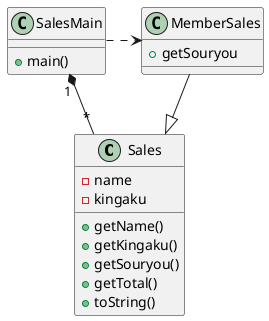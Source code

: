 @startuml
class Sales{
	-name
	-kingaku
	+getName()
	+getKingaku()
	+getSouryou()
	+getTotal()
	+toString()
}
class SalesMain{
	+main()
}
class MemberSales{
	+getSouryou
}
SalesMain "1" *- "*" Sales
MemberSales --|> Sales
SalesMain .> MemberSales
@enduml